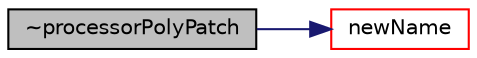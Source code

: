 digraph "~processorPolyPatch"
{
  bgcolor="transparent";
  edge [fontname="Helvetica",fontsize="10",labelfontname="Helvetica",labelfontsize="10"];
  node [fontname="Helvetica",fontsize="10",shape=record];
  rankdir="LR";
  Node20 [label="~processorPolyPatch",height=0.2,width=0.4,color="black", fillcolor="grey75", style="filled", fontcolor="black"];
  Node20 -> Node21 [color="midnightblue",fontsize="10",style="solid",fontname="Helvetica"];
  Node21 [label="newName",height=0.2,width=0.4,color="red",URL="$a28609.html#a8a1235ef8df3e256b667a312cd31cd9f",tooltip="Return the name of a processorPolyPatch. "];
}
